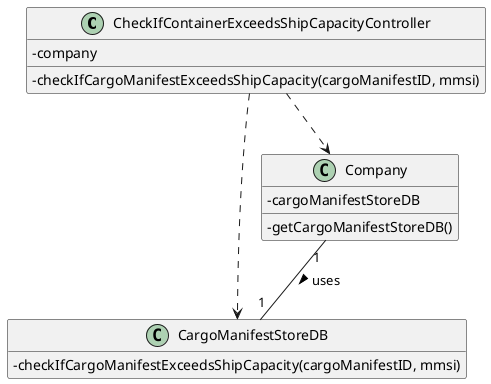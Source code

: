 @startuml

hide empty methods
hide empty attributes
'left to right direction
skinparam classAttributeIconSize 0

class CheckIfContainerExceedsShipCapacityController{
- company
- checkIfCargoManifestExceedsShipCapacity(cargoManifestID, mmsi)
}

class CargoManifestStoreDB{
- checkIfCargoManifestExceedsShipCapacity(cargoManifestID, mmsi)
}

class Company{
- cargoManifestStoreDB
- getCargoManifestStoreDB()
}

CheckIfContainerExceedsShipCapacityController ..> Company
CheckIfContainerExceedsShipCapacityController ..> CargoManifestStoreDB
Company "1" -- "1" CargoManifestStoreDB : uses >

@enduml